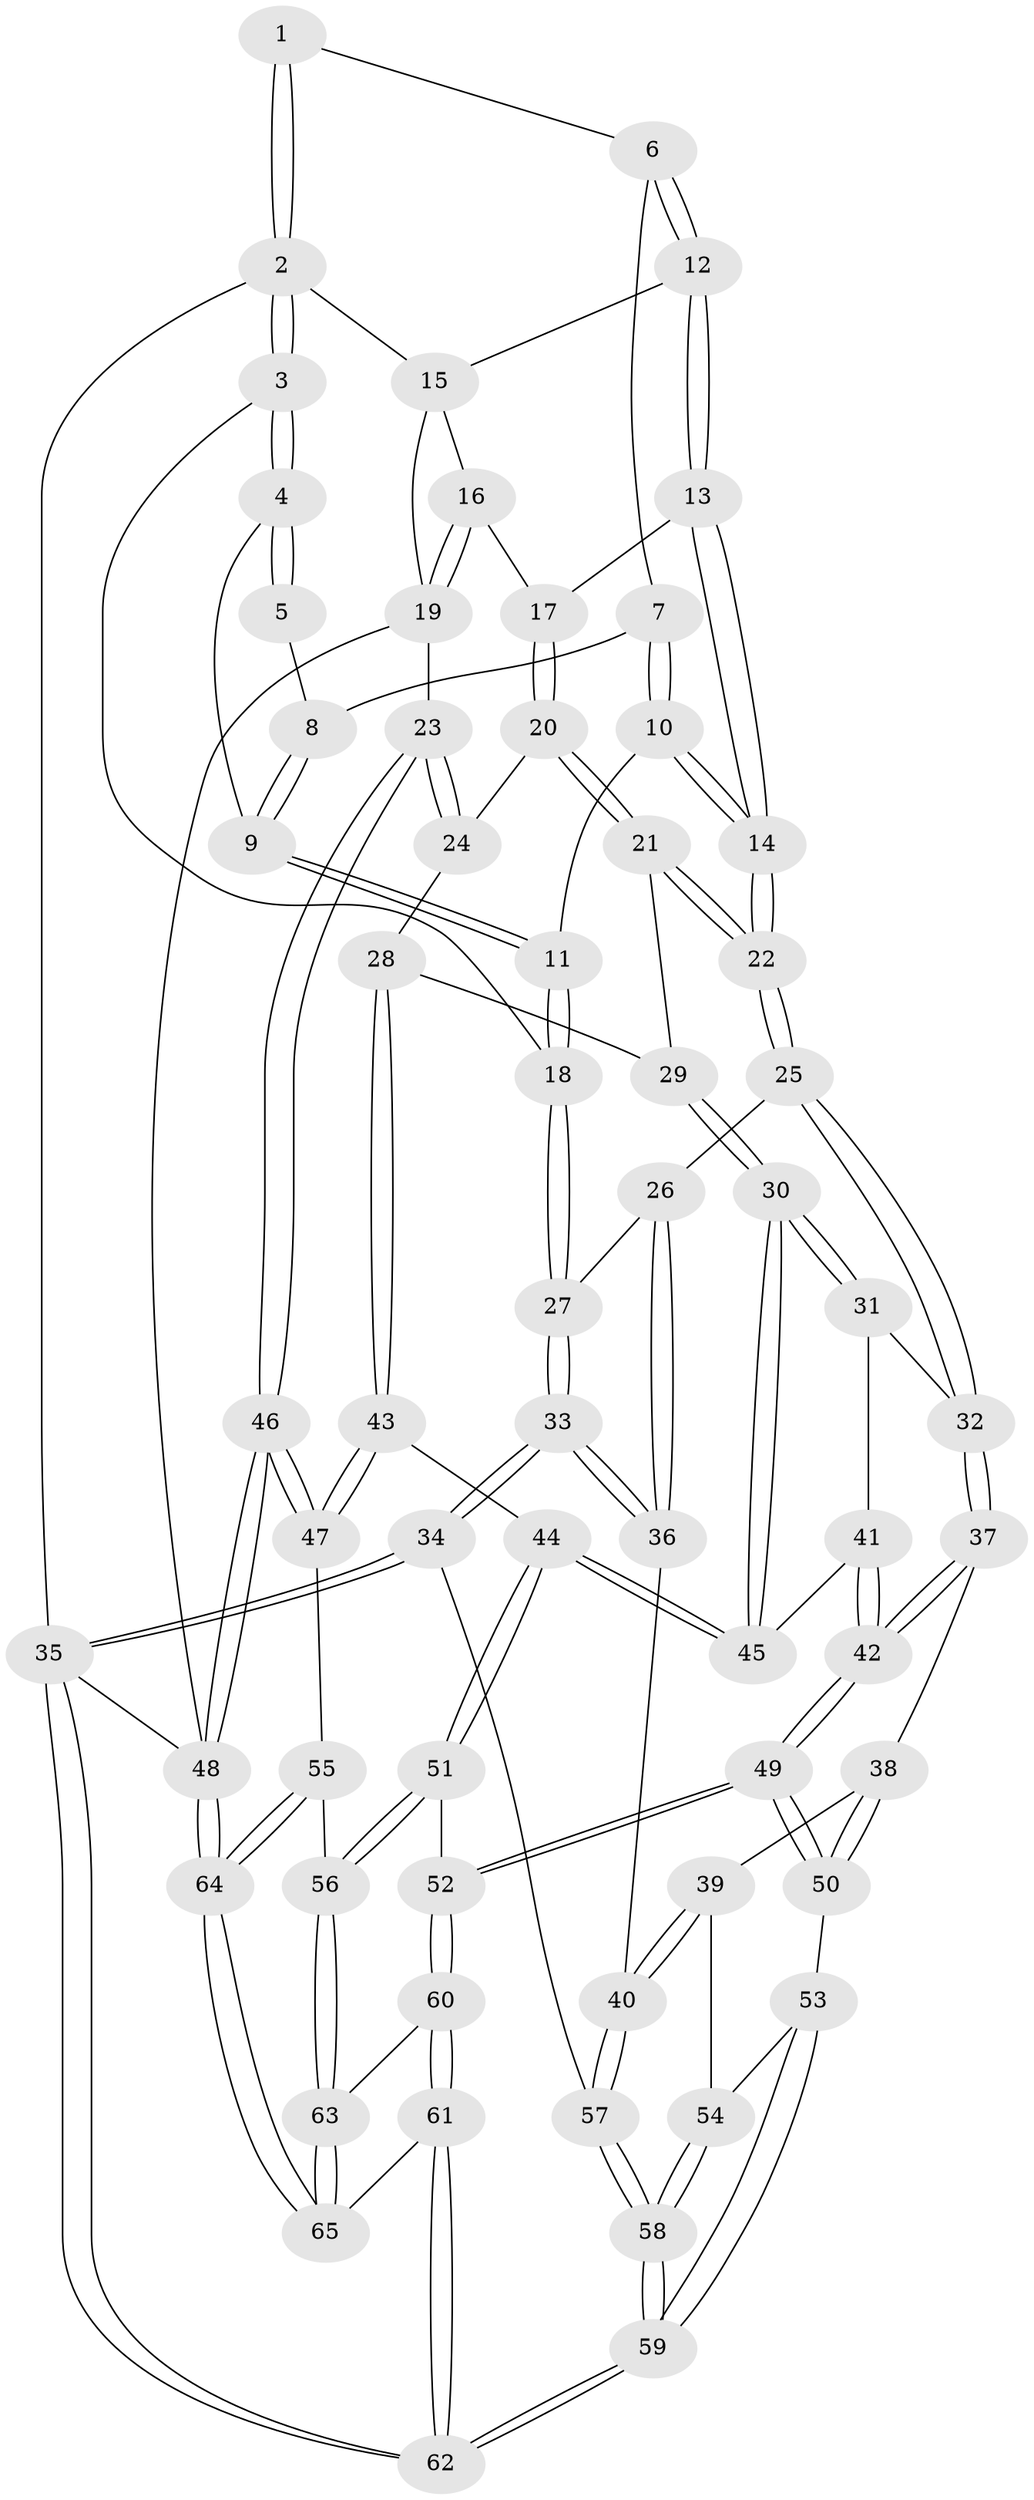// Generated by graph-tools (version 1.1) at 2025/16/03/09/25 04:16:44]
// undirected, 65 vertices, 159 edges
graph export_dot {
graph [start="1"]
  node [color=gray90,style=filled];
  1 [pos="+0.2550527586504699+0"];
  2 [pos="+0+0"];
  3 [pos="+0+0.1282610665528988"];
  4 [pos="+0.18348528124955066+0.10935042295612822"];
  5 [pos="+0.22053517761633978+0.05250223789269119"];
  6 [pos="+0.5842734877771537+0"];
  7 [pos="+0.4757596852971407+0.00936786978701023"];
  8 [pos="+0.3913184801468722+0.06785604904521206"];
  9 [pos="+0.2890313187544665+0.23409201529175222"];
  10 [pos="+0.3792065652242396+0.38109122673868967"];
  11 [pos="+0.3089688912699484+0.32871074277641793"];
  12 [pos="+0.6128514745569024+0"];
  13 [pos="+0.6830400322067132+0.14378730277497823"];
  14 [pos="+0.42796548706958015+0.42859522741843675"];
  15 [pos="+1+0"];
  16 [pos="+0.8831835361026269+0.2498683154855502"];
  17 [pos="+0.8499789879120173+0.26020847279747045"];
  18 [pos="+0+0.3763435108000785"];
  19 [pos="+1+0.1779279069329128"];
  20 [pos="+0.8465352122361033+0.29014902474533605"];
  21 [pos="+0.549229911960761+0.5169214674612227"];
  22 [pos="+0.4361353984086329+0.4691777975854927"];
  23 [pos="+1+0.5609498810677196"];
  24 [pos="+0.8734984384034971+0.5225749763167693"];
  25 [pos="+0.38208181248040934+0.5474494477753297"];
  26 [pos="+0.27222175516603303+0.5950320675984238"];
  27 [pos="+0+0.37889005876979553"];
  28 [pos="+0.8034262502975882+0.5972550783656917"];
  29 [pos="+0.5748252500764504+0.5356340420463139"];
  30 [pos="+0.5971898299295897+0.7564488077570358"];
  31 [pos="+0.4966447868461929+0.7325403932967954"];
  32 [pos="+0.38209436819384796+0.5475173936439058"];
  33 [pos="+0+0.691576544021997"];
  34 [pos="+0+0.7417526937744666"];
  35 [pos="+0+1"];
  36 [pos="+0.18340776786006596+0.7026002909843615"];
  37 [pos="+0.3813839746068565+0.7505476747194065"];
  38 [pos="+0.3684908890387789+0.7740419862364342"];
  39 [pos="+0.34283212292408066+0.7943301668440333"];
  40 [pos="+0.207210053792381+0.7825085482071166"];
  41 [pos="+0.4745463966886715+0.7907412784094275"];
  42 [pos="+0.47016382348926655+0.796874952563569"];
  43 [pos="+0.810208314000049+0.6736376740174456"];
  44 [pos="+0.612253774792842+0.778371937679045"];
  45 [pos="+0.5986875477820864+0.7592766388831744"];
  46 [pos="+1+0.8390609802063189"];
  47 [pos="+0.8591813479884495+0.7766955716543928"];
  48 [pos="+1+1"];
  49 [pos="+0.48712996843782846+0.86142300302718"];
  50 [pos="+0.4179270542037386+0.8571167975618253"];
  51 [pos="+0.612504803965112+0.8332155998219744"];
  52 [pos="+0.49140139412656775+0.865326882549727"];
  53 [pos="+0.4001333231944354+0.8705736017751977"];
  54 [pos="+0.3367818109967811+0.8385422925252466"];
  55 [pos="+0.8174962705346532+0.8487745584619562"];
  56 [pos="+0.6619803923262663+0.8937757654825572"];
  57 [pos="+0.19641843237319861+0.8603693018958964"];
  58 [pos="+0.21741295251328213+1"];
  59 [pos="+0.20887073165618292+1"];
  60 [pos="+0.48283419864076865+0.9310716139524701"];
  61 [pos="+0.29564069030526025+1"];
  62 [pos="+0.20310513407904834+1"];
  63 [pos="+0.6475925468459586+0.9640565577228105"];
  64 [pos="+0.9524231431893201+1"];
  65 [pos="+0.6672248000431671+1"];
  1 -- 2;
  1 -- 2;
  1 -- 6;
  2 -- 3;
  2 -- 3;
  2 -- 15;
  2 -- 35;
  3 -- 4;
  3 -- 4;
  3 -- 18;
  4 -- 5;
  4 -- 5;
  4 -- 9;
  5 -- 8;
  6 -- 7;
  6 -- 12;
  6 -- 12;
  7 -- 8;
  7 -- 10;
  7 -- 10;
  8 -- 9;
  8 -- 9;
  9 -- 11;
  9 -- 11;
  10 -- 11;
  10 -- 14;
  10 -- 14;
  11 -- 18;
  11 -- 18;
  12 -- 13;
  12 -- 13;
  12 -- 15;
  13 -- 14;
  13 -- 14;
  13 -- 17;
  14 -- 22;
  14 -- 22;
  15 -- 16;
  15 -- 19;
  16 -- 17;
  16 -- 19;
  16 -- 19;
  17 -- 20;
  17 -- 20;
  18 -- 27;
  18 -- 27;
  19 -- 23;
  19 -- 48;
  20 -- 21;
  20 -- 21;
  20 -- 24;
  21 -- 22;
  21 -- 22;
  21 -- 29;
  22 -- 25;
  22 -- 25;
  23 -- 24;
  23 -- 24;
  23 -- 46;
  23 -- 46;
  24 -- 28;
  25 -- 26;
  25 -- 32;
  25 -- 32;
  26 -- 27;
  26 -- 36;
  26 -- 36;
  27 -- 33;
  27 -- 33;
  28 -- 29;
  28 -- 43;
  28 -- 43;
  29 -- 30;
  29 -- 30;
  30 -- 31;
  30 -- 31;
  30 -- 45;
  30 -- 45;
  31 -- 32;
  31 -- 41;
  32 -- 37;
  32 -- 37;
  33 -- 34;
  33 -- 34;
  33 -- 36;
  33 -- 36;
  34 -- 35;
  34 -- 35;
  34 -- 57;
  35 -- 62;
  35 -- 62;
  35 -- 48;
  36 -- 40;
  37 -- 38;
  37 -- 42;
  37 -- 42;
  38 -- 39;
  38 -- 50;
  38 -- 50;
  39 -- 40;
  39 -- 40;
  39 -- 54;
  40 -- 57;
  40 -- 57;
  41 -- 42;
  41 -- 42;
  41 -- 45;
  42 -- 49;
  42 -- 49;
  43 -- 44;
  43 -- 47;
  43 -- 47;
  44 -- 45;
  44 -- 45;
  44 -- 51;
  44 -- 51;
  46 -- 47;
  46 -- 47;
  46 -- 48;
  46 -- 48;
  47 -- 55;
  48 -- 64;
  48 -- 64;
  49 -- 50;
  49 -- 50;
  49 -- 52;
  49 -- 52;
  50 -- 53;
  51 -- 52;
  51 -- 56;
  51 -- 56;
  52 -- 60;
  52 -- 60;
  53 -- 54;
  53 -- 59;
  53 -- 59;
  54 -- 58;
  54 -- 58;
  55 -- 56;
  55 -- 64;
  55 -- 64;
  56 -- 63;
  56 -- 63;
  57 -- 58;
  57 -- 58;
  58 -- 59;
  58 -- 59;
  59 -- 62;
  59 -- 62;
  60 -- 61;
  60 -- 61;
  60 -- 63;
  61 -- 62;
  61 -- 62;
  61 -- 65;
  63 -- 65;
  63 -- 65;
  64 -- 65;
  64 -- 65;
}
